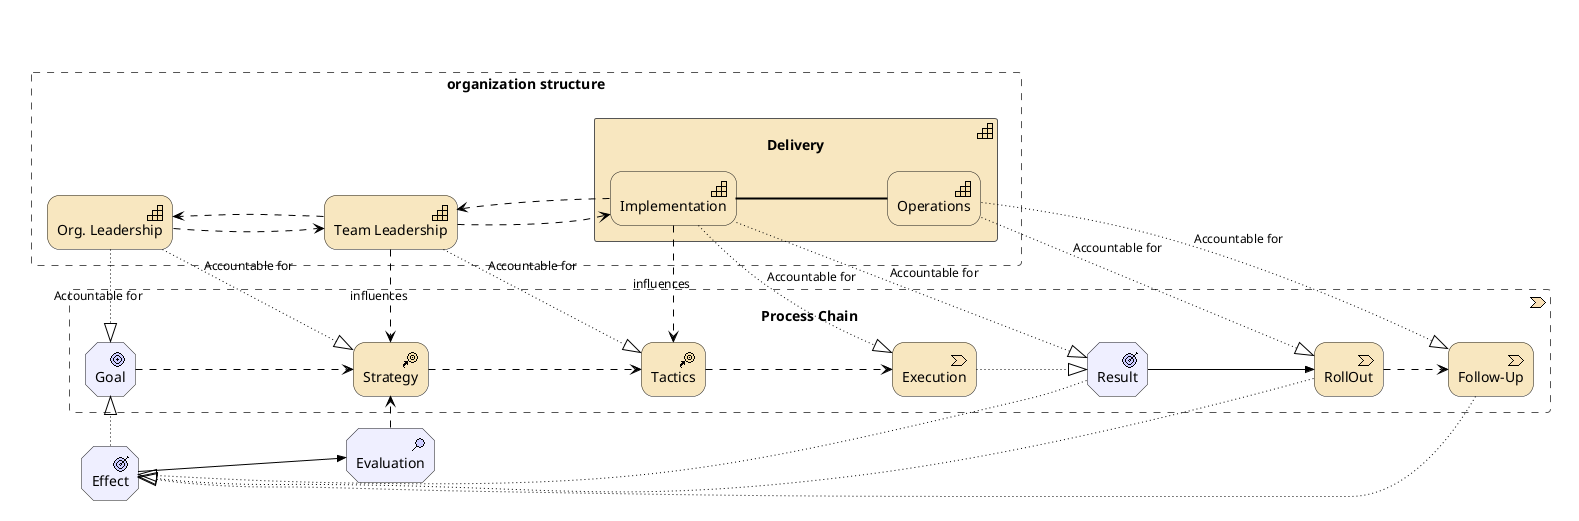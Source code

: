 @startuml

!include <archimate/Archimate>

'skinparam dpi 180

skinparam maxMessageSize 184
skinparam wrapWidth 204
skinparam nodesep 4

left to right direction

skinparam shadowing false

sprite $sCapability jar:archimate/strategy-capability
sprite $sStream jar:archimate/strategy-value-stream

<style>
interface {
    shadowing 0
    backgroundcolor transparent
    linecolor transparent
    FontColor transparent
}
</style>

skinparam rectangle  {
	BorderThickness 1
	BorderColor #555555
}

skinparam rectangle<<content>> {
    BorderColor transparent
    FontColor transparent
}

rectangle "content" <<content>>{
	rectangle "Process Chain" <<$sStream>><<strategy>> #line.dashed {
  	Motivation_Goal(goal, "Goal")
  	Strategy_CourseOfAction(strategy, "Strategy")
  	Strategy_CourseOfAction(tactics, "Tactics")
  	Strategy_ValueStream(execution, "Execution")
  	Strategy_ValueStream(rollout, "RollOut")
  	Strategy_ValueStream(afterCare, "Follow-Up")
  	Motivation_Outcome(result, "Result")

  	Rel_Influence(goal, strategy)
  	Rel_Influence(strategy, tactics)
  	Rel_Influence(tactics, execution)
  	Rel_Realization(execution, result)
  	Rel_Triggering(result, rollout)
  	Rel_Influence(rollout, afterCare)
  }

  Motivation_Assessment(reflection, "Evaluation")
  Motivation_Outcome(effect, "Effect")


  Rel_Realization(result, effect)
  Rel_Realization(rollout, effect)
  Rel_Realization(afterCare, effect)
  Rel_Realization(effect, goal)
  Rel_Triggering_Down(effect, reflection)
  Rel_Influence(reflection, strategy)

  reflection -[hidden]-> tactics
  reflection -[hidden]-> tactics

  rectangle "organization structure" #line.dashed {
  	Strategy_Capability(leadership, "Org. Leadership")
  	Strategy_Capability(team_lead, "Team Leadership")

  	rectangle "Delivery" <<$sCapability>><<strategy>> #Strategy {
  		Strategy_Capability(dev_team, "Implementation")
      Strategy_Capability(ops_team, "Operations")
  	}

  	Rel_Influence_Down(leadership, team_lead)
  	Rel_Influence(team_lead, leadership)
  	Rel_Influence_Down(team_lead, dev_team)
  	Rel_Influence(dev_team, team_lead)
  	Rel_Association_Down(dev_team, ops_team)
  }

  Rel_Realization_Right(leadership, goal, "Accountable for")
  Rel_Realization_Right(leadership, strategy, "Accountable for")
  Rel_Influence_Right(team_lead, strategy, "influences")
  Rel_Realization_Right(team_lead, tactics, "Accountable for")
  Rel_Influence_Right(dev_team, tactics, "influences")
  Rel_Realization_Right(dev_team, execution, "Accountable for")
  Rel_Realization_Right(dev_team, result, "Accountable for")
  Rel_Realization_Right(ops_team, rollout, "Accountable for")
  Rel_Realization_Right(ops_team, afterCare, "Accountable for")
}


@enduml